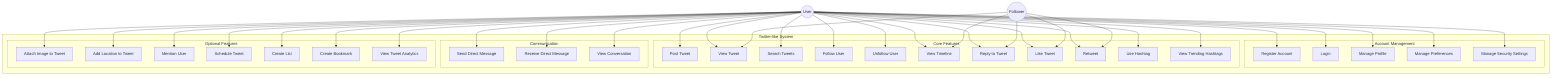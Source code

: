 graph TD
    subgraph Twitter-like System
        subgraph Account Management
            Register[Register Account]
            Login[Login]
            ManageProfile[Manage Profile]
            ManagePreferences[Manage Preferences]
            ManageSecurity[Manage Security Settings]
        end
        
        subgraph Core Features
            PostTweet[Post Tweet]
            ViewTweet[View Tweet]
            SearchTweets[Search Tweets]
            Follow[Follow User]
            Unfollow[Unfollow User]
            ViewTimeline[View Timeline]
            ReplyToTweet[Reply to Tweet]
            LikeTweet[Like Tweet]
            Retweet[Retweet]
            UseHashtag[Use Hashtag]
            ViewTrending[View Trending Hashtags]
        end
        
        subgraph Communication
            SendMessage[Send Direct Message]
            ReceiveMessage[Receive Direct Message]
            ViewConversation[View Conversation]
        end
        
        subgraph Optional Features
            AttachImage[Attach Image to Tweet]
            AddLocation[Add Location to Tweet]
            MentionUser[Mention User]
            ScheduleTweet[Schedule Tweet]
            CreateList[Create List]
            CreateBookmark[Create Bookmark]
            ViewAnalytics[View Tweet Analytics]
        end
    end
    
    User((User))
    Follower((Follower))
    
    User --> Register
    User --> Login
    User --> ManageProfile
    User --> ManagePreferences
    User --> ManageSecurity
    User --> PostTweet
    User --> ViewTweet
    User --> SearchTweets
    User --> Follow
    User --> Unfollow
    User --> ViewTimeline
    User --> ReplyToTweet
    User --> LikeTweet
    User --> Retweet
    User --> UseHashtag
    User --> ViewTrending
    User --> SendMessage
    User --> ReceiveMessage
    User --> ViewConversation
    User --> AttachImage
    User --> AddLocation
    User --> MentionUser
    User --> ScheduleTweet
    User --> CreateList
    User --> CreateBookmark
    User --> ViewAnalytics
    
    Follower --> ViewTweet
    Follower --> ReplyToTweet
    Follower --> LikeTweet
    Follower --> Retweet
    Follower --> ViewTimeline